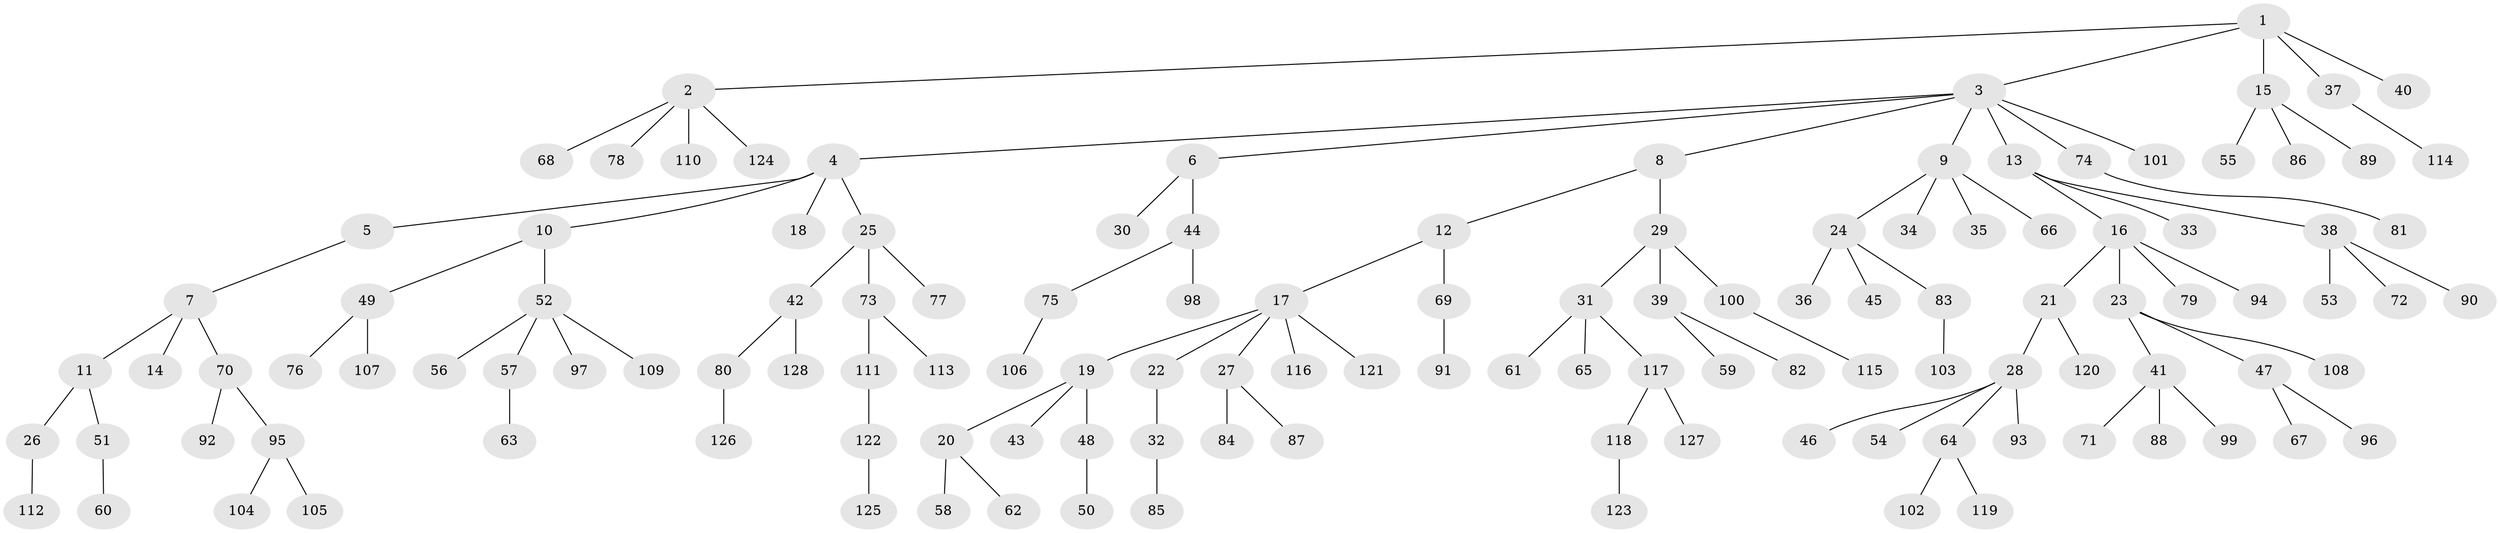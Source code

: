 // Generated by graph-tools (version 1.1) at 2025/11/02/27/25 16:11:25]
// undirected, 128 vertices, 127 edges
graph export_dot {
graph [start="1"]
  node [color=gray90,style=filled];
  1;
  2;
  3;
  4;
  5;
  6;
  7;
  8;
  9;
  10;
  11;
  12;
  13;
  14;
  15;
  16;
  17;
  18;
  19;
  20;
  21;
  22;
  23;
  24;
  25;
  26;
  27;
  28;
  29;
  30;
  31;
  32;
  33;
  34;
  35;
  36;
  37;
  38;
  39;
  40;
  41;
  42;
  43;
  44;
  45;
  46;
  47;
  48;
  49;
  50;
  51;
  52;
  53;
  54;
  55;
  56;
  57;
  58;
  59;
  60;
  61;
  62;
  63;
  64;
  65;
  66;
  67;
  68;
  69;
  70;
  71;
  72;
  73;
  74;
  75;
  76;
  77;
  78;
  79;
  80;
  81;
  82;
  83;
  84;
  85;
  86;
  87;
  88;
  89;
  90;
  91;
  92;
  93;
  94;
  95;
  96;
  97;
  98;
  99;
  100;
  101;
  102;
  103;
  104;
  105;
  106;
  107;
  108;
  109;
  110;
  111;
  112;
  113;
  114;
  115;
  116;
  117;
  118;
  119;
  120;
  121;
  122;
  123;
  124;
  125;
  126;
  127;
  128;
  1 -- 2;
  1 -- 3;
  1 -- 15;
  1 -- 37;
  1 -- 40;
  2 -- 68;
  2 -- 78;
  2 -- 110;
  2 -- 124;
  3 -- 4;
  3 -- 6;
  3 -- 8;
  3 -- 9;
  3 -- 13;
  3 -- 74;
  3 -- 101;
  4 -- 5;
  4 -- 10;
  4 -- 18;
  4 -- 25;
  5 -- 7;
  6 -- 30;
  6 -- 44;
  7 -- 11;
  7 -- 14;
  7 -- 70;
  8 -- 12;
  8 -- 29;
  9 -- 24;
  9 -- 34;
  9 -- 35;
  9 -- 66;
  10 -- 49;
  10 -- 52;
  11 -- 26;
  11 -- 51;
  12 -- 17;
  12 -- 69;
  13 -- 16;
  13 -- 33;
  13 -- 38;
  15 -- 55;
  15 -- 86;
  15 -- 89;
  16 -- 21;
  16 -- 23;
  16 -- 79;
  16 -- 94;
  17 -- 19;
  17 -- 22;
  17 -- 27;
  17 -- 116;
  17 -- 121;
  19 -- 20;
  19 -- 43;
  19 -- 48;
  20 -- 58;
  20 -- 62;
  21 -- 28;
  21 -- 120;
  22 -- 32;
  23 -- 41;
  23 -- 47;
  23 -- 108;
  24 -- 36;
  24 -- 45;
  24 -- 83;
  25 -- 42;
  25 -- 73;
  25 -- 77;
  26 -- 112;
  27 -- 84;
  27 -- 87;
  28 -- 46;
  28 -- 54;
  28 -- 64;
  28 -- 93;
  29 -- 31;
  29 -- 39;
  29 -- 100;
  31 -- 61;
  31 -- 65;
  31 -- 117;
  32 -- 85;
  37 -- 114;
  38 -- 53;
  38 -- 72;
  38 -- 90;
  39 -- 59;
  39 -- 82;
  41 -- 71;
  41 -- 88;
  41 -- 99;
  42 -- 80;
  42 -- 128;
  44 -- 75;
  44 -- 98;
  47 -- 67;
  47 -- 96;
  48 -- 50;
  49 -- 76;
  49 -- 107;
  51 -- 60;
  52 -- 56;
  52 -- 57;
  52 -- 97;
  52 -- 109;
  57 -- 63;
  64 -- 102;
  64 -- 119;
  69 -- 91;
  70 -- 92;
  70 -- 95;
  73 -- 111;
  73 -- 113;
  74 -- 81;
  75 -- 106;
  80 -- 126;
  83 -- 103;
  95 -- 104;
  95 -- 105;
  100 -- 115;
  111 -- 122;
  117 -- 118;
  117 -- 127;
  118 -- 123;
  122 -- 125;
}

